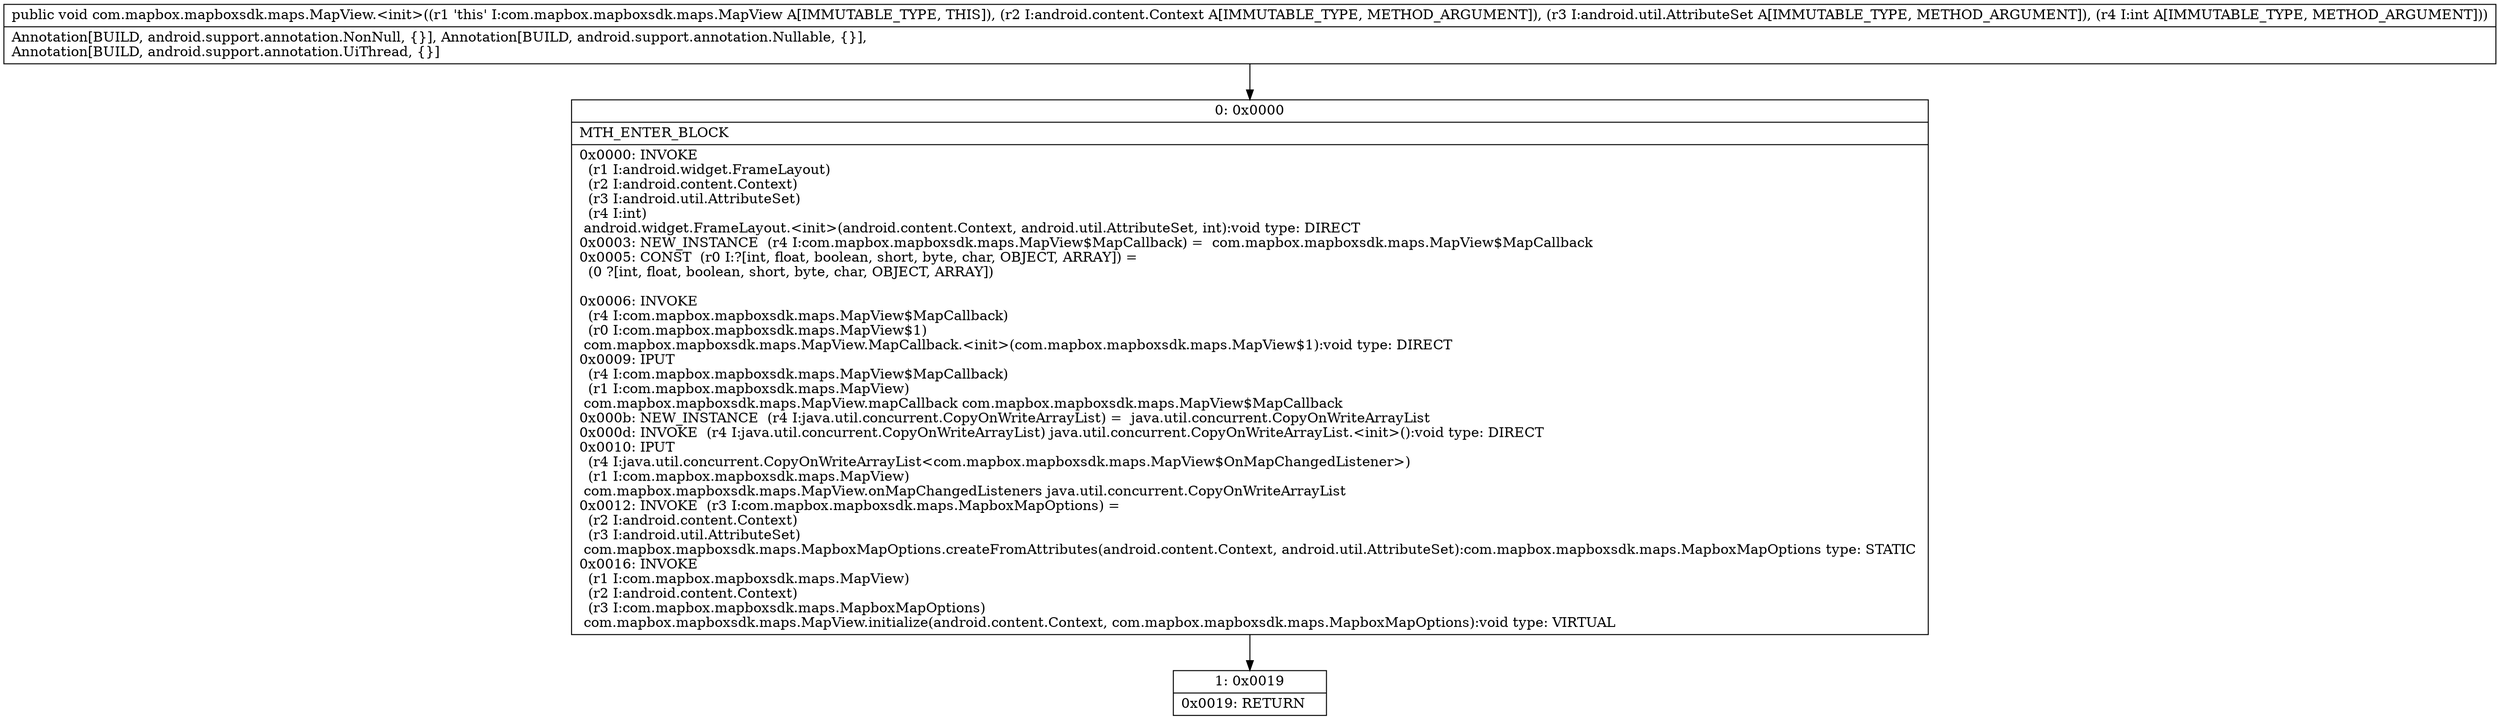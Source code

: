 digraph "CFG forcom.mapbox.mapboxsdk.maps.MapView.\<init\>(Landroid\/content\/Context;Landroid\/util\/AttributeSet;I)V" {
Node_0 [shape=record,label="{0\:\ 0x0000|MTH_ENTER_BLOCK\l|0x0000: INVOKE  \l  (r1 I:android.widget.FrameLayout)\l  (r2 I:android.content.Context)\l  (r3 I:android.util.AttributeSet)\l  (r4 I:int)\l android.widget.FrameLayout.\<init\>(android.content.Context, android.util.AttributeSet, int):void type: DIRECT \l0x0003: NEW_INSTANCE  (r4 I:com.mapbox.mapboxsdk.maps.MapView$MapCallback) =  com.mapbox.mapboxsdk.maps.MapView$MapCallback \l0x0005: CONST  (r0 I:?[int, float, boolean, short, byte, char, OBJECT, ARRAY]) = \l  (0 ?[int, float, boolean, short, byte, char, OBJECT, ARRAY])\l \l0x0006: INVOKE  \l  (r4 I:com.mapbox.mapboxsdk.maps.MapView$MapCallback)\l  (r0 I:com.mapbox.mapboxsdk.maps.MapView$1)\l com.mapbox.mapboxsdk.maps.MapView.MapCallback.\<init\>(com.mapbox.mapboxsdk.maps.MapView$1):void type: DIRECT \l0x0009: IPUT  \l  (r4 I:com.mapbox.mapboxsdk.maps.MapView$MapCallback)\l  (r1 I:com.mapbox.mapboxsdk.maps.MapView)\l com.mapbox.mapboxsdk.maps.MapView.mapCallback com.mapbox.mapboxsdk.maps.MapView$MapCallback \l0x000b: NEW_INSTANCE  (r4 I:java.util.concurrent.CopyOnWriteArrayList) =  java.util.concurrent.CopyOnWriteArrayList \l0x000d: INVOKE  (r4 I:java.util.concurrent.CopyOnWriteArrayList) java.util.concurrent.CopyOnWriteArrayList.\<init\>():void type: DIRECT \l0x0010: IPUT  \l  (r4 I:java.util.concurrent.CopyOnWriteArrayList\<com.mapbox.mapboxsdk.maps.MapView$OnMapChangedListener\>)\l  (r1 I:com.mapbox.mapboxsdk.maps.MapView)\l com.mapbox.mapboxsdk.maps.MapView.onMapChangedListeners java.util.concurrent.CopyOnWriteArrayList \l0x0012: INVOKE  (r3 I:com.mapbox.mapboxsdk.maps.MapboxMapOptions) = \l  (r2 I:android.content.Context)\l  (r3 I:android.util.AttributeSet)\l com.mapbox.mapboxsdk.maps.MapboxMapOptions.createFromAttributes(android.content.Context, android.util.AttributeSet):com.mapbox.mapboxsdk.maps.MapboxMapOptions type: STATIC \l0x0016: INVOKE  \l  (r1 I:com.mapbox.mapboxsdk.maps.MapView)\l  (r2 I:android.content.Context)\l  (r3 I:com.mapbox.mapboxsdk.maps.MapboxMapOptions)\l com.mapbox.mapboxsdk.maps.MapView.initialize(android.content.Context, com.mapbox.mapboxsdk.maps.MapboxMapOptions):void type: VIRTUAL \l}"];
Node_1 [shape=record,label="{1\:\ 0x0019|0x0019: RETURN   \l}"];
MethodNode[shape=record,label="{public void com.mapbox.mapboxsdk.maps.MapView.\<init\>((r1 'this' I:com.mapbox.mapboxsdk.maps.MapView A[IMMUTABLE_TYPE, THIS]), (r2 I:android.content.Context A[IMMUTABLE_TYPE, METHOD_ARGUMENT]), (r3 I:android.util.AttributeSet A[IMMUTABLE_TYPE, METHOD_ARGUMENT]), (r4 I:int A[IMMUTABLE_TYPE, METHOD_ARGUMENT]))  | Annotation[BUILD, android.support.annotation.NonNull, \{\}], Annotation[BUILD, android.support.annotation.Nullable, \{\}], \lAnnotation[BUILD, android.support.annotation.UiThread, \{\}]\l}"];
MethodNode -> Node_0;
Node_0 -> Node_1;
}

